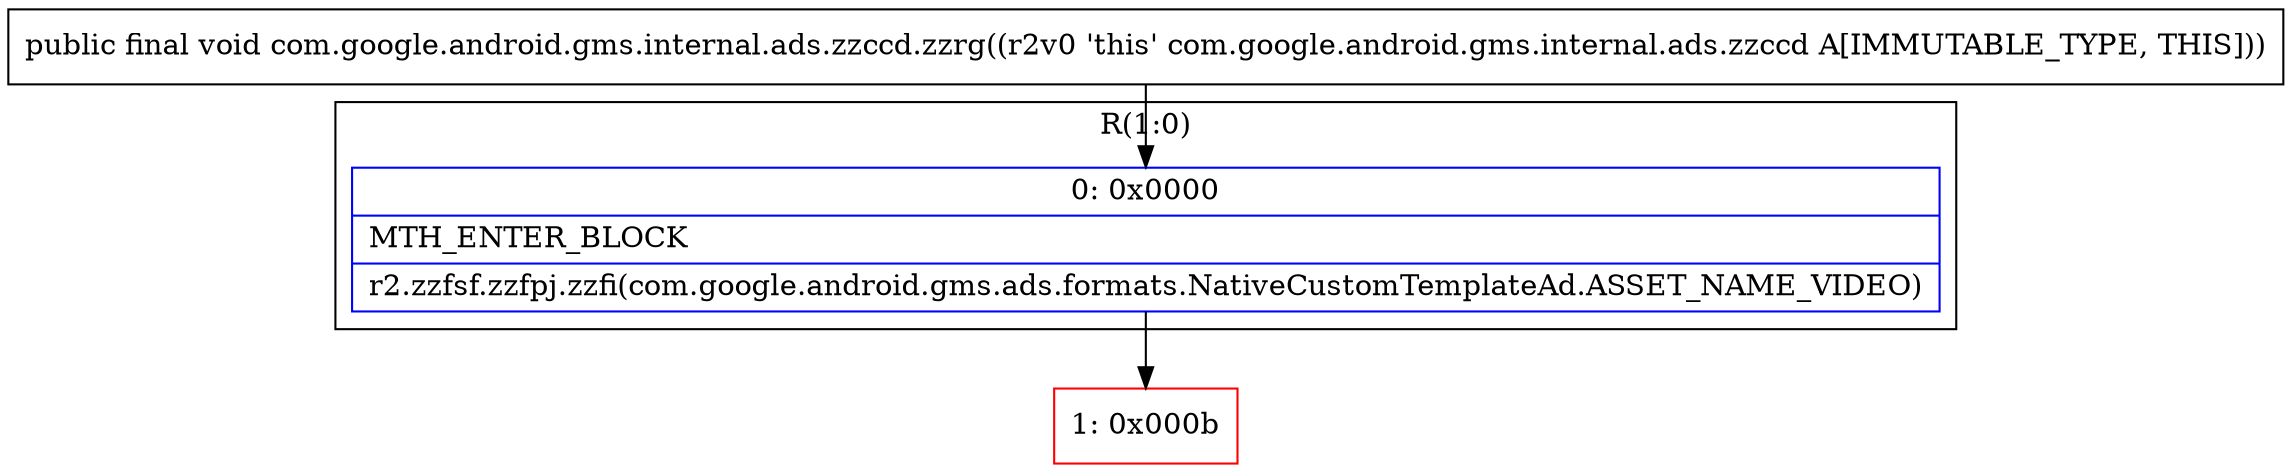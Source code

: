 digraph "CFG forcom.google.android.gms.internal.ads.zzccd.zzrg()V" {
subgraph cluster_Region_1766906994 {
label = "R(1:0)";
node [shape=record,color=blue];
Node_0 [shape=record,label="{0\:\ 0x0000|MTH_ENTER_BLOCK\l|r2.zzfsf.zzfpj.zzfi(com.google.android.gms.ads.formats.NativeCustomTemplateAd.ASSET_NAME_VIDEO)\l}"];
}
Node_1 [shape=record,color=red,label="{1\:\ 0x000b}"];
MethodNode[shape=record,label="{public final void com.google.android.gms.internal.ads.zzccd.zzrg((r2v0 'this' com.google.android.gms.internal.ads.zzccd A[IMMUTABLE_TYPE, THIS])) }"];
MethodNode -> Node_0;
Node_0 -> Node_1;
}

